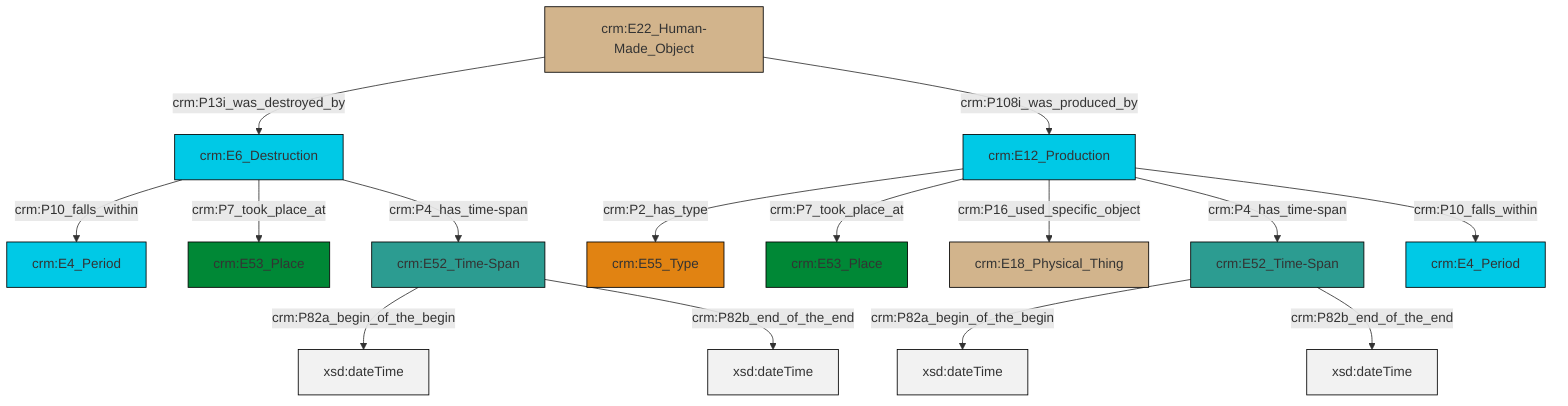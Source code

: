 graph TD
classDef Literal fill:#f2f2f2,stroke:#000000;
classDef CRM_Entity fill:#FFFFFF,stroke:#000000;
classDef Temporal_Entity fill:#00C9E6, stroke:#000000;
classDef Type fill:#E18312, stroke:#000000;
classDef Time-Span fill:#2C9C91, stroke:#000000;
classDef Appellation fill:#FFEB7F, stroke:#000000;
classDef Place fill:#008836, stroke:#000000;
classDef Persistent_Item fill:#B266B2, stroke:#000000;
classDef Conceptual_Object fill:#FFD700, stroke:#000000;
classDef Physical_Thing fill:#D2B48C, stroke:#000000;
classDef Actor fill:#f58aad, stroke:#000000;
classDef PC_Classes fill:#4ce600, stroke:#000000;
classDef Multi fill:#cccccc,stroke:#000000;

0["crm:E12_Production"]:::Temporal_Entity -->|crm:P2_has_type| 1["crm:E55_Type"]:::Type
0["crm:E12_Production"]:::Temporal_Entity -->|crm:P7_took_place_at| 2["crm:E53_Place"]:::Place
4["crm:E22_Human-Made_Object"]:::Physical_Thing -->|crm:P13i_was_destroyed_by| 5["crm:E6_Destruction"]:::Temporal_Entity
0["crm:E12_Production"]:::Temporal_Entity -->|crm:P16_used_specific_object| 8["crm:E18_Physical_Thing"]:::Physical_Thing
4["crm:E22_Human-Made_Object"]:::Physical_Thing -->|crm:P108i_was_produced_by| 0["crm:E12_Production"]:::Temporal_Entity
0["crm:E12_Production"]:::Temporal_Entity -->|crm:P4_has_time-span| 13["crm:E52_Time-Span"]:::Time-Span
0["crm:E12_Production"]:::Temporal_Entity -->|crm:P10_falls_within| 6["crm:E4_Period"]:::Temporal_Entity
13["crm:E52_Time-Span"]:::Time-Span -->|crm:P82a_begin_of_the_begin| 17[xsd:dateTime]:::Literal
20["crm:E52_Time-Span"]:::Time-Span -->|crm:P82a_begin_of_the_begin| 21[xsd:dateTime]:::Literal
13["crm:E52_Time-Span"]:::Time-Span -->|crm:P82b_end_of_the_end| 22[xsd:dateTime]:::Literal
20["crm:E52_Time-Span"]:::Time-Span -->|crm:P82b_end_of_the_end| 23[xsd:dateTime]:::Literal
5["crm:E6_Destruction"]:::Temporal_Entity -->|crm:P10_falls_within| 18["crm:E4_Period"]:::Temporal_Entity
5["crm:E6_Destruction"]:::Temporal_Entity -->|crm:P7_took_place_at| 10["crm:E53_Place"]:::Place
5["crm:E6_Destruction"]:::Temporal_Entity -->|crm:P4_has_time-span| 20["crm:E52_Time-Span"]:::Time-Span